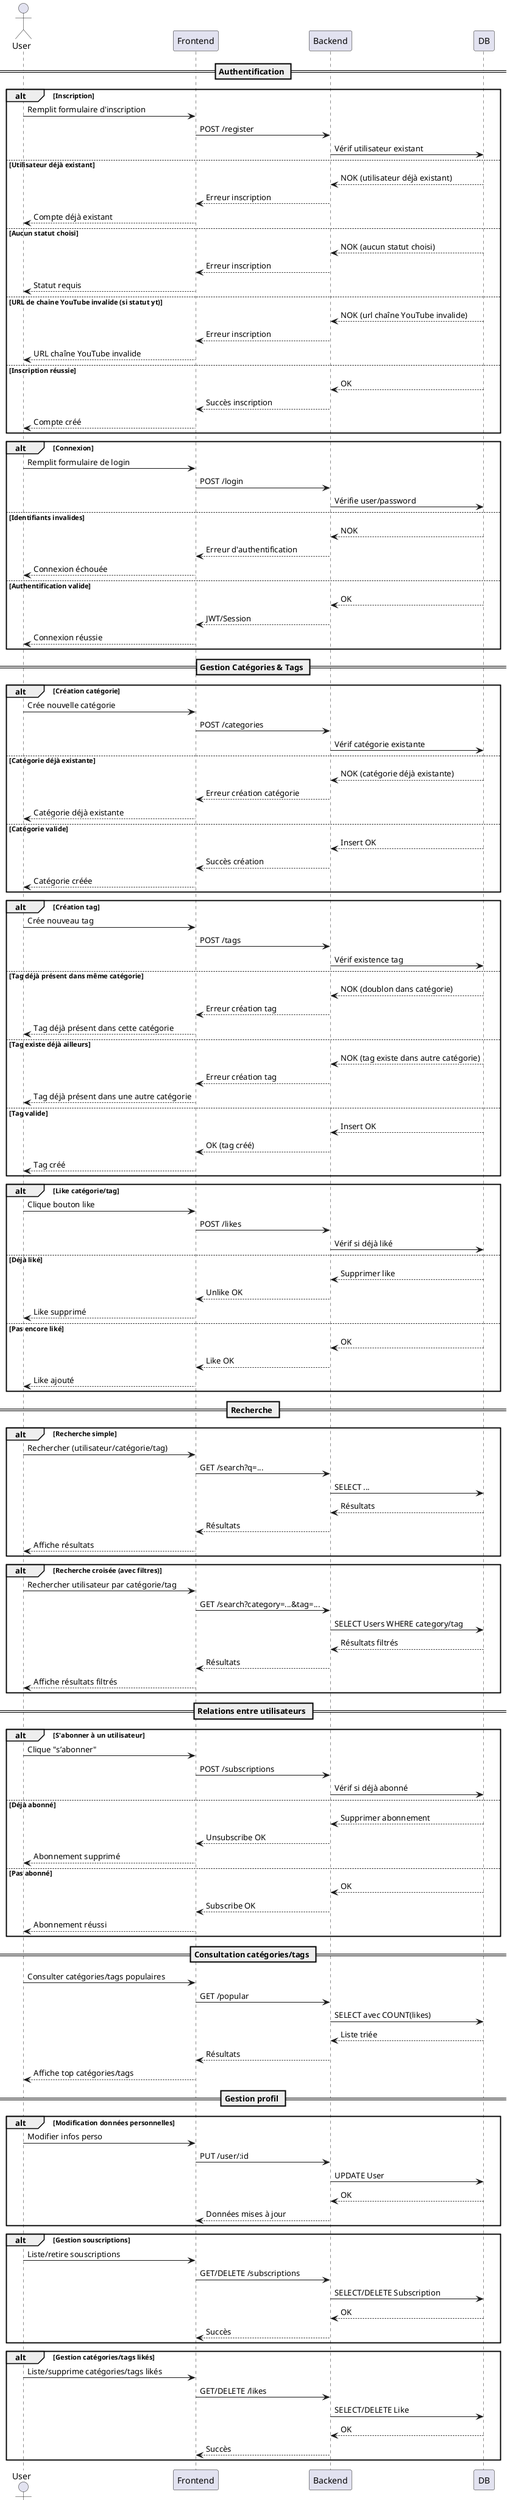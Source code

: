 @startuml Diagramme de séquence YouLink
actor User as U
participant "Frontend" as FE
participant "Backend" as BE
participant "DB" as DB

== Authentification ==
alt Inscription
  U -> FE : Remplit formulaire d'inscription
  FE -> BE : POST /register
  BE -> DB : Vérif utilisateur existant
else Utilisateur déjà existant
  DB --> BE : NOK (utilisateur déjà existant)
  BE --> FE : Erreur inscription
  FE --> U : Compte déjà existant
else Aucun statut choisi
  DB --> BE : NOK (aucun statut choisi)
  BE --> FE : Erreur inscription
  FE --> U : Statut requis
else URL de chaine YouTube invalide (si statut yt)
  DB --> BE : NOK (url chaîne YouTube invalide)
  BE --> FE : Erreur inscription
  FE --> U : URL chaîne YouTube invalide
else Inscription réussie
  DB --> BE : OK
  BE --> FE : Succès inscription
  FE --> U : Compte créé
end

alt Connexion
  U -> FE : Remplit formulaire de login
  FE -> BE : POST /login
  BE -> DB : Vérifie user/password
else Identifiants invalides
  DB --> BE : NOK
  BE --> FE : Erreur d'authentification
  FE --> U : Connexion échouée
else Authentification valide
  DB --> BE : OK
  BE --> FE : JWT/Session
  FE --> U : Connexion réussie
end

== Gestion Catégories & Tags ==
alt Création catégorie
  U -> FE : Crée nouvelle catégorie
  FE -> BE : POST /categories
  BE -> DB : Vérif catégorie existante
else Catégorie déjà existante
  DB --> BE : NOK (catégorie déjà existante)
  BE --> FE : Erreur création catégorie
  FE --> U : Catégorie déjà existante
else Catégorie valide
  DB --> BE : Insert OK
  BE --> FE : Succès création
  FE --> U : Catégorie créée
end

alt Création tag
  U -> FE : Crée nouveau tag
  FE -> BE : POST /tags
  BE -> DB : Vérif existence tag
else Tag déjà présent dans même catégorie
  DB --> BE: NOK (doublon dans catégorie)
  BE --> FE: Erreur création tag
  FE --> U: Tag déjà présent dans cette catégorie
else Tag existe déjà ailleurs
  DB --> BE: NOK (tag existe dans autre catégorie)
  BE --> FE: Erreur création tag
  FE --> U: Tag déjà présent dans une autre catégorie
else Tag valide
  DB --> BE: Insert OK
  BE --> FE: OK (tag créé)
  FE --> U: Tag créé
end

alt Like catégorie/tag
  U -> FE : Clique bouton like
  FE -> BE : POST /likes
  BE -> DB : Vérif si déjà liké
else Déjà liké
  DB --> BE : Supprimer like
  BE --> FE : Unlike OK
  FE --> U : Like supprimé
else Pas encore liké
  DB --> BE : OK
  BE --> FE : Like OK
  FE --> U : Like ajouté
end

== Recherche ==
alt Recherche simple
  U -> FE : Rechercher (utilisateur/catégorie/tag)
  FE -> BE : GET /search?q=...
  BE -> DB : SELECT ...
  DB --> BE : Résultats
  BE --> FE : Résultats
  FE --> U : Affiche résultats
end

alt Recherche croisée (avec filtres)
  U -> FE : Rechercher utilisateur par catégorie/tag
  FE -> BE : GET /search?category=...&tag=...
  BE -> DB : SELECT Users WHERE category/tag
  DB --> BE : Résultats filtrés
  BE --> FE : Résultats
  FE --> U : Affiche résultats filtrés
end

== Relations entre utilisateurs ==
alt S'abonner à un utilisateur
  U -> FE : Clique "s’abonner"
  FE -> BE : POST /subscriptions
  BE -> DB : Vérif si déjà abonné
else Déjà abonné
  DB --> BE : Supprimer abonnement
  BE --> FE : Unsubscribe OK
  FE --> U : Abonnement supprimé
else Pas abonné
  DB --> BE : OK
  BE --> FE : Subscribe OK
  FE --> U : Abonnement réussi
end

== Consultation catégories/tags ==
U -> FE : Consulter catégories/tags populaires
FE -> BE : GET /popular
BE -> DB : SELECT avec COUNT(likes)
DB --> BE : Liste triée
BE --> FE : Résultats
FE --> U : Affiche top catégories/tags

== Gestion profil ==
alt Modification données personnelles
  U -> FE : Modifier infos perso
  FE -> BE : PUT /user/:id
  BE -> DB : UPDATE User
  DB --> BE : OK
  BE --> FE : Données mises à jour
end

alt Gestion souscriptions
  U -> FE : Liste/retire souscriptions
  FE -> BE : GET/DELETE /subscriptions
  BE -> DB : SELECT/DELETE Subscription
  DB --> BE : OK
  BE --> FE : Succès
end

alt Gestion catégories/tags likés
  U -> FE : Liste/supprime catégories/tags likés
  FE -> BE : GET/DELETE /likes
  BE -> DB : SELECT/DELETE Like
  DB --> BE : OK
  BE --> FE : Succès
end

@enduml